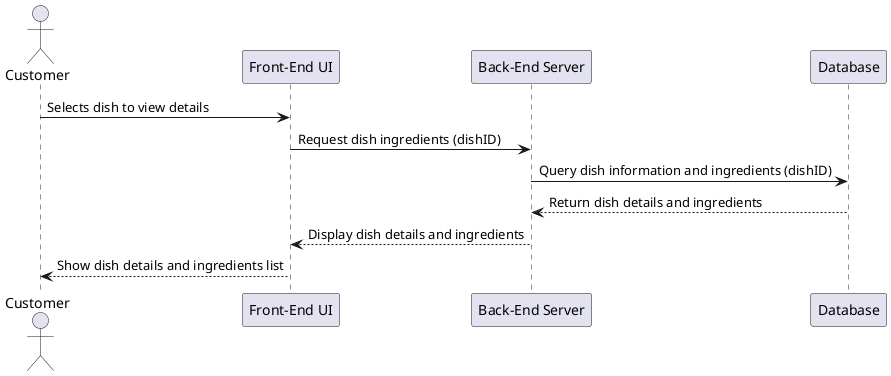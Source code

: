 @startuml
actor Customer
participant "Front-End UI" as UI
participant "Back-End Server" as Server
participant "Database" as DB

Customer -> UI : Selects dish to view details
UI -> Server : Request dish ingredients (dishID)
Server -> DB : Query dish information and ingredients (dishID)
DB --> Server : Return dish details and ingredients
Server --> UI : Display dish details and ingredients
UI --> Customer : Show dish details and ingredients list

@enduml